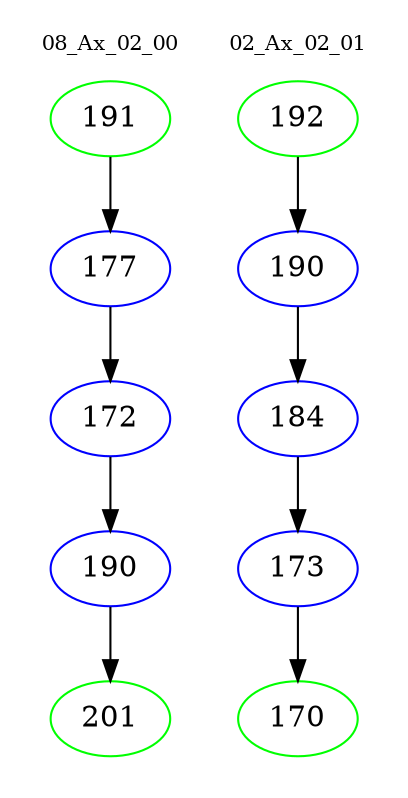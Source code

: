 digraph{
subgraph cluster_0 {
color = white
label = "08_Ax_02_00";
fontsize=10;
T0_191 [label="191", color="green"]
T0_191 -> T0_177 [color="black"]
T0_177 [label="177", color="blue"]
T0_177 -> T0_172 [color="black"]
T0_172 [label="172", color="blue"]
T0_172 -> T0_190 [color="black"]
T0_190 [label="190", color="blue"]
T0_190 -> T0_201 [color="black"]
T0_201 [label="201", color="green"]
}
subgraph cluster_1 {
color = white
label = "02_Ax_02_01";
fontsize=10;
T1_192 [label="192", color="green"]
T1_192 -> T1_190 [color="black"]
T1_190 [label="190", color="blue"]
T1_190 -> T1_184 [color="black"]
T1_184 [label="184", color="blue"]
T1_184 -> T1_173 [color="black"]
T1_173 [label="173", color="blue"]
T1_173 -> T1_170 [color="black"]
T1_170 [label="170", color="green"]
}
}
